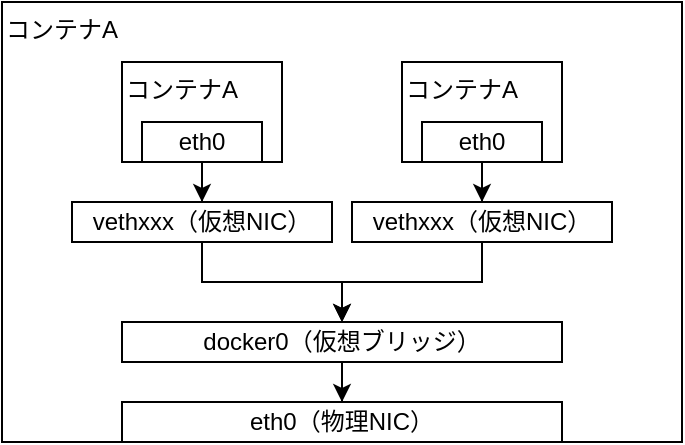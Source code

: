 <mxfile version="23.1.6" type="github">
  <diagram name="ページ1" id="ZLZSbODRSVYjGTmEv2Y1">
    <mxGraphModel dx="811" dy="446" grid="1" gridSize="10" guides="1" tooltips="1" connect="1" arrows="1" fold="1" page="1" pageScale="1" pageWidth="827" pageHeight="1169" math="0" shadow="0">
      <root>
        <mxCell id="0" />
        <mxCell id="1" parent="0" />
        <mxCell id="NbBPo34NOfrwvt-QLWgU-1" value="コンテナA" style="rounded=0;whiteSpace=wrap;html=1;align=left;verticalAlign=top;" vertex="1" parent="1">
          <mxGeometry x="120" y="190" width="340" height="220" as="geometry" />
        </mxCell>
        <mxCell id="NbBPo34NOfrwvt-QLWgU-2" value="コンテナA" style="rounded=0;whiteSpace=wrap;html=1;align=left;verticalAlign=top;" vertex="1" parent="1">
          <mxGeometry x="180" y="220" width="80" height="50" as="geometry" />
        </mxCell>
        <mxCell id="NbBPo34NOfrwvt-QLWgU-3" style="edgeStyle=orthogonalEdgeStyle;rounded=0;orthogonalLoop=1;jettySize=auto;html=1;" edge="1" parent="1" source="NbBPo34NOfrwvt-QLWgU-4" target="NbBPo34NOfrwvt-QLWgU-9">
          <mxGeometry relative="1" as="geometry" />
        </mxCell>
        <mxCell id="NbBPo34NOfrwvt-QLWgU-4" value="eth0" style="rounded=0;whiteSpace=wrap;html=1;align=center;verticalAlign=middle;" vertex="1" parent="1">
          <mxGeometry x="190" y="250" width="60" height="20" as="geometry" />
        </mxCell>
        <mxCell id="NbBPo34NOfrwvt-QLWgU-5" value="コンテナA" style="rounded=0;whiteSpace=wrap;html=1;align=left;verticalAlign=top;" vertex="1" parent="1">
          <mxGeometry x="320" y="220" width="80" height="50" as="geometry" />
        </mxCell>
        <mxCell id="NbBPo34NOfrwvt-QLWgU-6" style="edgeStyle=orthogonalEdgeStyle;rounded=0;orthogonalLoop=1;jettySize=auto;html=1;" edge="1" parent="1" source="NbBPo34NOfrwvt-QLWgU-7" target="NbBPo34NOfrwvt-QLWgU-11">
          <mxGeometry relative="1" as="geometry" />
        </mxCell>
        <mxCell id="NbBPo34NOfrwvt-QLWgU-7" value="eth0" style="rounded=0;whiteSpace=wrap;html=1;align=center;verticalAlign=middle;" vertex="1" parent="1">
          <mxGeometry x="330" y="250" width="60" height="20" as="geometry" />
        </mxCell>
        <mxCell id="NbBPo34NOfrwvt-QLWgU-8" style="edgeStyle=orthogonalEdgeStyle;rounded=0;orthogonalLoop=1;jettySize=auto;html=1;" edge="1" parent="1" source="NbBPo34NOfrwvt-QLWgU-9" target="NbBPo34NOfrwvt-QLWgU-13">
          <mxGeometry relative="1" as="geometry" />
        </mxCell>
        <mxCell id="NbBPo34NOfrwvt-QLWgU-9" value="vethxxx（仮想NIC）" style="rounded=0;whiteSpace=wrap;html=1;align=center;verticalAlign=middle;" vertex="1" parent="1">
          <mxGeometry x="155" y="290" width="130" height="20" as="geometry" />
        </mxCell>
        <mxCell id="NbBPo34NOfrwvt-QLWgU-10" style="edgeStyle=orthogonalEdgeStyle;rounded=0;orthogonalLoop=1;jettySize=auto;html=1;" edge="1" parent="1" source="NbBPo34NOfrwvt-QLWgU-11" target="NbBPo34NOfrwvt-QLWgU-13">
          <mxGeometry relative="1" as="geometry" />
        </mxCell>
        <mxCell id="NbBPo34NOfrwvt-QLWgU-11" value="vethxxx（仮想NIC）" style="rounded=0;whiteSpace=wrap;html=1;align=center;verticalAlign=middle;" vertex="1" parent="1">
          <mxGeometry x="295" y="290" width="130" height="20" as="geometry" />
        </mxCell>
        <mxCell id="NbBPo34NOfrwvt-QLWgU-12" style="edgeStyle=orthogonalEdgeStyle;rounded=0;orthogonalLoop=1;jettySize=auto;html=1;" edge="1" parent="1" source="NbBPo34NOfrwvt-QLWgU-13" target="NbBPo34NOfrwvt-QLWgU-14">
          <mxGeometry relative="1" as="geometry" />
        </mxCell>
        <mxCell id="NbBPo34NOfrwvt-QLWgU-13" value="docker0（仮想ブリッジ）" style="rounded=0;whiteSpace=wrap;html=1;align=center;verticalAlign=middle;" vertex="1" parent="1">
          <mxGeometry x="180" y="350" width="220" height="20" as="geometry" />
        </mxCell>
        <mxCell id="NbBPo34NOfrwvt-QLWgU-14" value="eth0（物理NIC）" style="rounded=0;whiteSpace=wrap;html=1;align=center;verticalAlign=middle;" vertex="1" parent="1">
          <mxGeometry x="180" y="390" width="220" height="20" as="geometry" />
        </mxCell>
      </root>
    </mxGraphModel>
  </diagram>
</mxfile>
